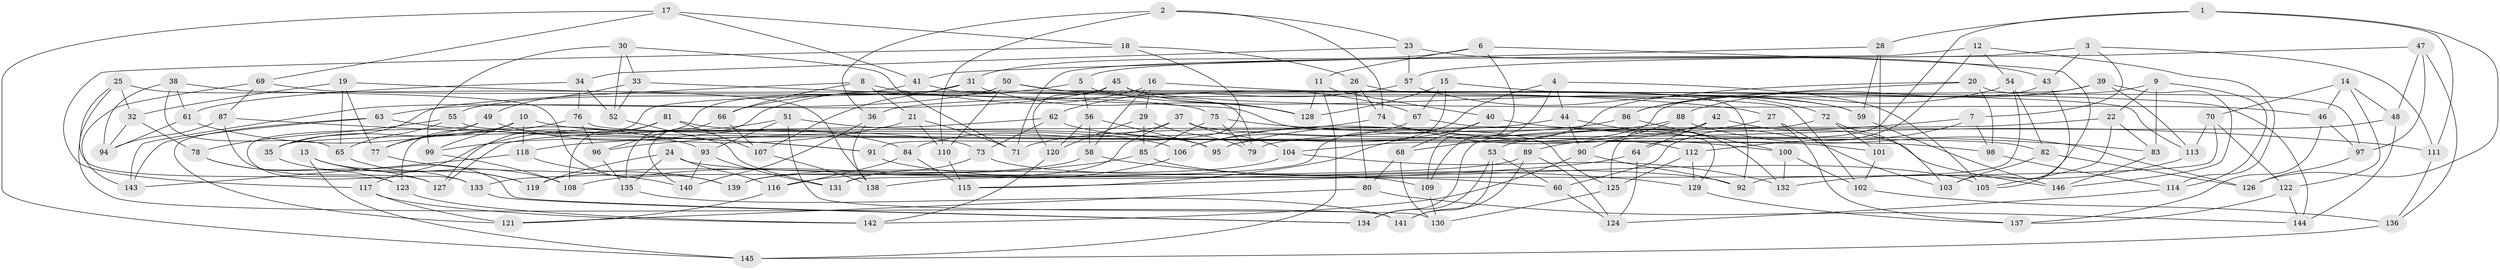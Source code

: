// Generated by graph-tools (version 1.1) at 2025/57/03/09/25 04:57:13]
// undirected, 146 vertices, 292 edges
graph export_dot {
graph [start="1"]
  node [color=gray90,style=filled];
  1;
  2;
  3;
  4;
  5;
  6;
  7;
  8;
  9;
  10;
  11;
  12;
  13;
  14;
  15;
  16;
  17;
  18;
  19;
  20;
  21;
  22;
  23;
  24;
  25;
  26;
  27;
  28;
  29;
  30;
  31;
  32;
  33;
  34;
  35;
  36;
  37;
  38;
  39;
  40;
  41;
  42;
  43;
  44;
  45;
  46;
  47;
  48;
  49;
  50;
  51;
  52;
  53;
  54;
  55;
  56;
  57;
  58;
  59;
  60;
  61;
  62;
  63;
  64;
  65;
  66;
  67;
  68;
  69;
  70;
  71;
  72;
  73;
  74;
  75;
  76;
  77;
  78;
  79;
  80;
  81;
  82;
  83;
  84;
  85;
  86;
  87;
  88;
  89;
  90;
  91;
  92;
  93;
  94;
  95;
  96;
  97;
  98;
  99;
  100;
  101;
  102;
  103;
  104;
  105;
  106;
  107;
  108;
  109;
  110;
  111;
  112;
  113;
  114;
  115;
  116;
  117;
  118;
  119;
  120;
  121;
  122;
  123;
  124;
  125;
  126;
  127;
  128;
  129;
  130;
  131;
  132;
  133;
  134;
  135;
  136;
  137;
  138;
  139;
  140;
  141;
  142;
  143;
  144;
  145;
  146;
  1 -- 126;
  1 -- 28;
  1 -- 64;
  1 -- 111;
  2 -- 74;
  2 -- 23;
  2 -- 110;
  2 -- 36;
  3 -- 5;
  3 -- 111;
  3 -- 7;
  3 -- 43;
  4 -- 109;
  4 -- 138;
  4 -- 105;
  4 -- 44;
  5 -- 59;
  5 -- 56;
  5 -- 66;
  6 -- 109;
  6 -- 103;
  6 -- 11;
  6 -- 31;
  7 -- 112;
  7 -- 98;
  7 -- 89;
  8 -- 102;
  8 -- 66;
  8 -- 35;
  8 -- 21;
  9 -- 22;
  9 -- 36;
  9 -- 83;
  9 -- 114;
  10 -- 118;
  10 -- 73;
  10 -- 35;
  10 -- 99;
  11 -- 40;
  11 -- 128;
  11 -- 145;
  12 -- 60;
  12 -- 54;
  12 -- 114;
  12 -- 71;
  13 -- 119;
  13 -- 134;
  13 -- 145;
  13 -- 108;
  14 -- 122;
  14 -- 70;
  14 -- 46;
  14 -- 48;
  15 -- 95;
  15 -- 59;
  15 -- 67;
  15 -- 128;
  16 -- 140;
  16 -- 58;
  16 -- 29;
  16 -- 113;
  17 -- 145;
  17 -- 18;
  17 -- 41;
  17 -- 69;
  18 -- 91;
  18 -- 117;
  18 -- 26;
  19 -- 32;
  19 -- 27;
  19 -- 77;
  19 -- 65;
  20 -- 86;
  20 -- 68;
  20 -- 98;
  20 -- 97;
  21 -- 99;
  21 -- 110;
  21 -- 71;
  22 -- 105;
  22 -- 83;
  22 -- 35;
  23 -- 43;
  23 -- 34;
  23 -- 57;
  24 -- 119;
  24 -- 135;
  24 -- 116;
  24 -- 60;
  25 -- 123;
  25 -- 141;
  25 -- 138;
  25 -- 32;
  26 -- 80;
  26 -- 92;
  26 -- 74;
  27 -- 103;
  27 -- 137;
  27 -- 53;
  28 -- 59;
  28 -- 101;
  28 -- 41;
  29 -- 79;
  29 -- 85;
  29 -- 120;
  30 -- 99;
  30 -- 33;
  30 -- 52;
  30 -- 71;
  31 -- 128;
  31 -- 107;
  31 -- 96;
  32 -- 78;
  32 -- 94;
  33 -- 52;
  33 -- 125;
  33 -- 49;
  34 -- 52;
  34 -- 61;
  34 -- 76;
  35 -- 133;
  36 -- 140;
  36 -- 138;
  37 -- 104;
  37 -- 84;
  37 -- 139;
  37 -- 82;
  38 -- 139;
  38 -- 65;
  38 -- 94;
  38 -- 61;
  39 -- 113;
  39 -- 146;
  39 -- 123;
  39 -- 88;
  40 -- 115;
  40 -- 68;
  40 -- 83;
  41 -- 79;
  41 -- 55;
  42 -- 146;
  42 -- 95;
  42 -- 125;
  42 -- 64;
  43 -- 104;
  43 -- 105;
  44 -- 71;
  44 -- 90;
  44 -- 132;
  45 -- 46;
  45 -- 128;
  45 -- 120;
  45 -- 63;
  46 -- 137;
  46 -- 97;
  47 -- 48;
  47 -- 97;
  47 -- 57;
  47 -- 136;
  48 -- 144;
  48 -- 79;
  49 -- 84;
  49 -- 77;
  49 -- 133;
  50 -- 67;
  50 -- 144;
  50 -- 110;
  50 -- 143;
  51 -- 130;
  51 -- 93;
  51 -- 95;
  51 -- 117;
  52 -- 131;
  53 -- 134;
  53 -- 60;
  53 -- 141;
  54 -- 82;
  54 -- 92;
  54 -- 86;
  55 -- 65;
  55 -- 78;
  55 -- 101;
  56 -- 120;
  56 -- 95;
  56 -- 58;
  57 -- 72;
  57 -- 62;
  58 -- 129;
  58 -- 119;
  59 -- 146;
  60 -- 124;
  61 -- 94;
  61 -- 93;
  62 -- 127;
  62 -- 112;
  62 -- 73;
  63 -- 143;
  63 -- 121;
  63 -- 91;
  64 -- 124;
  64 -- 115;
  65 -- 119;
  66 -- 107;
  66 -- 135;
  67 -- 129;
  67 -- 106;
  68 -- 80;
  68 -- 130;
  69 -- 75;
  69 -- 87;
  69 -- 143;
  70 -- 122;
  70 -- 131;
  70 -- 113;
  72 -- 101;
  72 -- 134;
  72 -- 103;
  73 -- 109;
  73 -- 131;
  74 -- 100;
  74 -- 96;
  75 -- 85;
  75 -- 79;
  75 -- 111;
  76 -- 96;
  76 -- 77;
  76 -- 98;
  77 -- 140;
  78 -- 123;
  78 -- 127;
  80 -- 121;
  80 -- 144;
  81 -- 106;
  81 -- 107;
  81 -- 127;
  81 -- 108;
  82 -- 103;
  82 -- 126;
  83 -- 146;
  84 -- 115;
  84 -- 116;
  85 -- 108;
  85 -- 105;
  86 -- 100;
  86 -- 106;
  87 -- 91;
  87 -- 127;
  87 -- 94;
  88 -- 126;
  88 -- 90;
  88 -- 118;
  89 -- 133;
  89 -- 141;
  89 -- 124;
  90 -- 92;
  90 -- 142;
  91 -- 92;
  93 -- 140;
  93 -- 131;
  96 -- 135;
  97 -- 126;
  98 -- 114;
  99 -- 108;
  100 -- 132;
  100 -- 102;
  101 -- 102;
  102 -- 136;
  104 -- 139;
  104 -- 132;
  106 -- 116;
  107 -- 138;
  109 -- 130;
  110 -- 115;
  111 -- 136;
  112 -- 129;
  112 -- 125;
  113 -- 132;
  114 -- 124;
  116 -- 121;
  117 -- 121;
  117 -- 142;
  118 -- 143;
  118 -- 139;
  120 -- 142;
  122 -- 144;
  122 -- 137;
  123 -- 142;
  125 -- 130;
  129 -- 137;
  133 -- 134;
  135 -- 141;
  136 -- 145;
}
